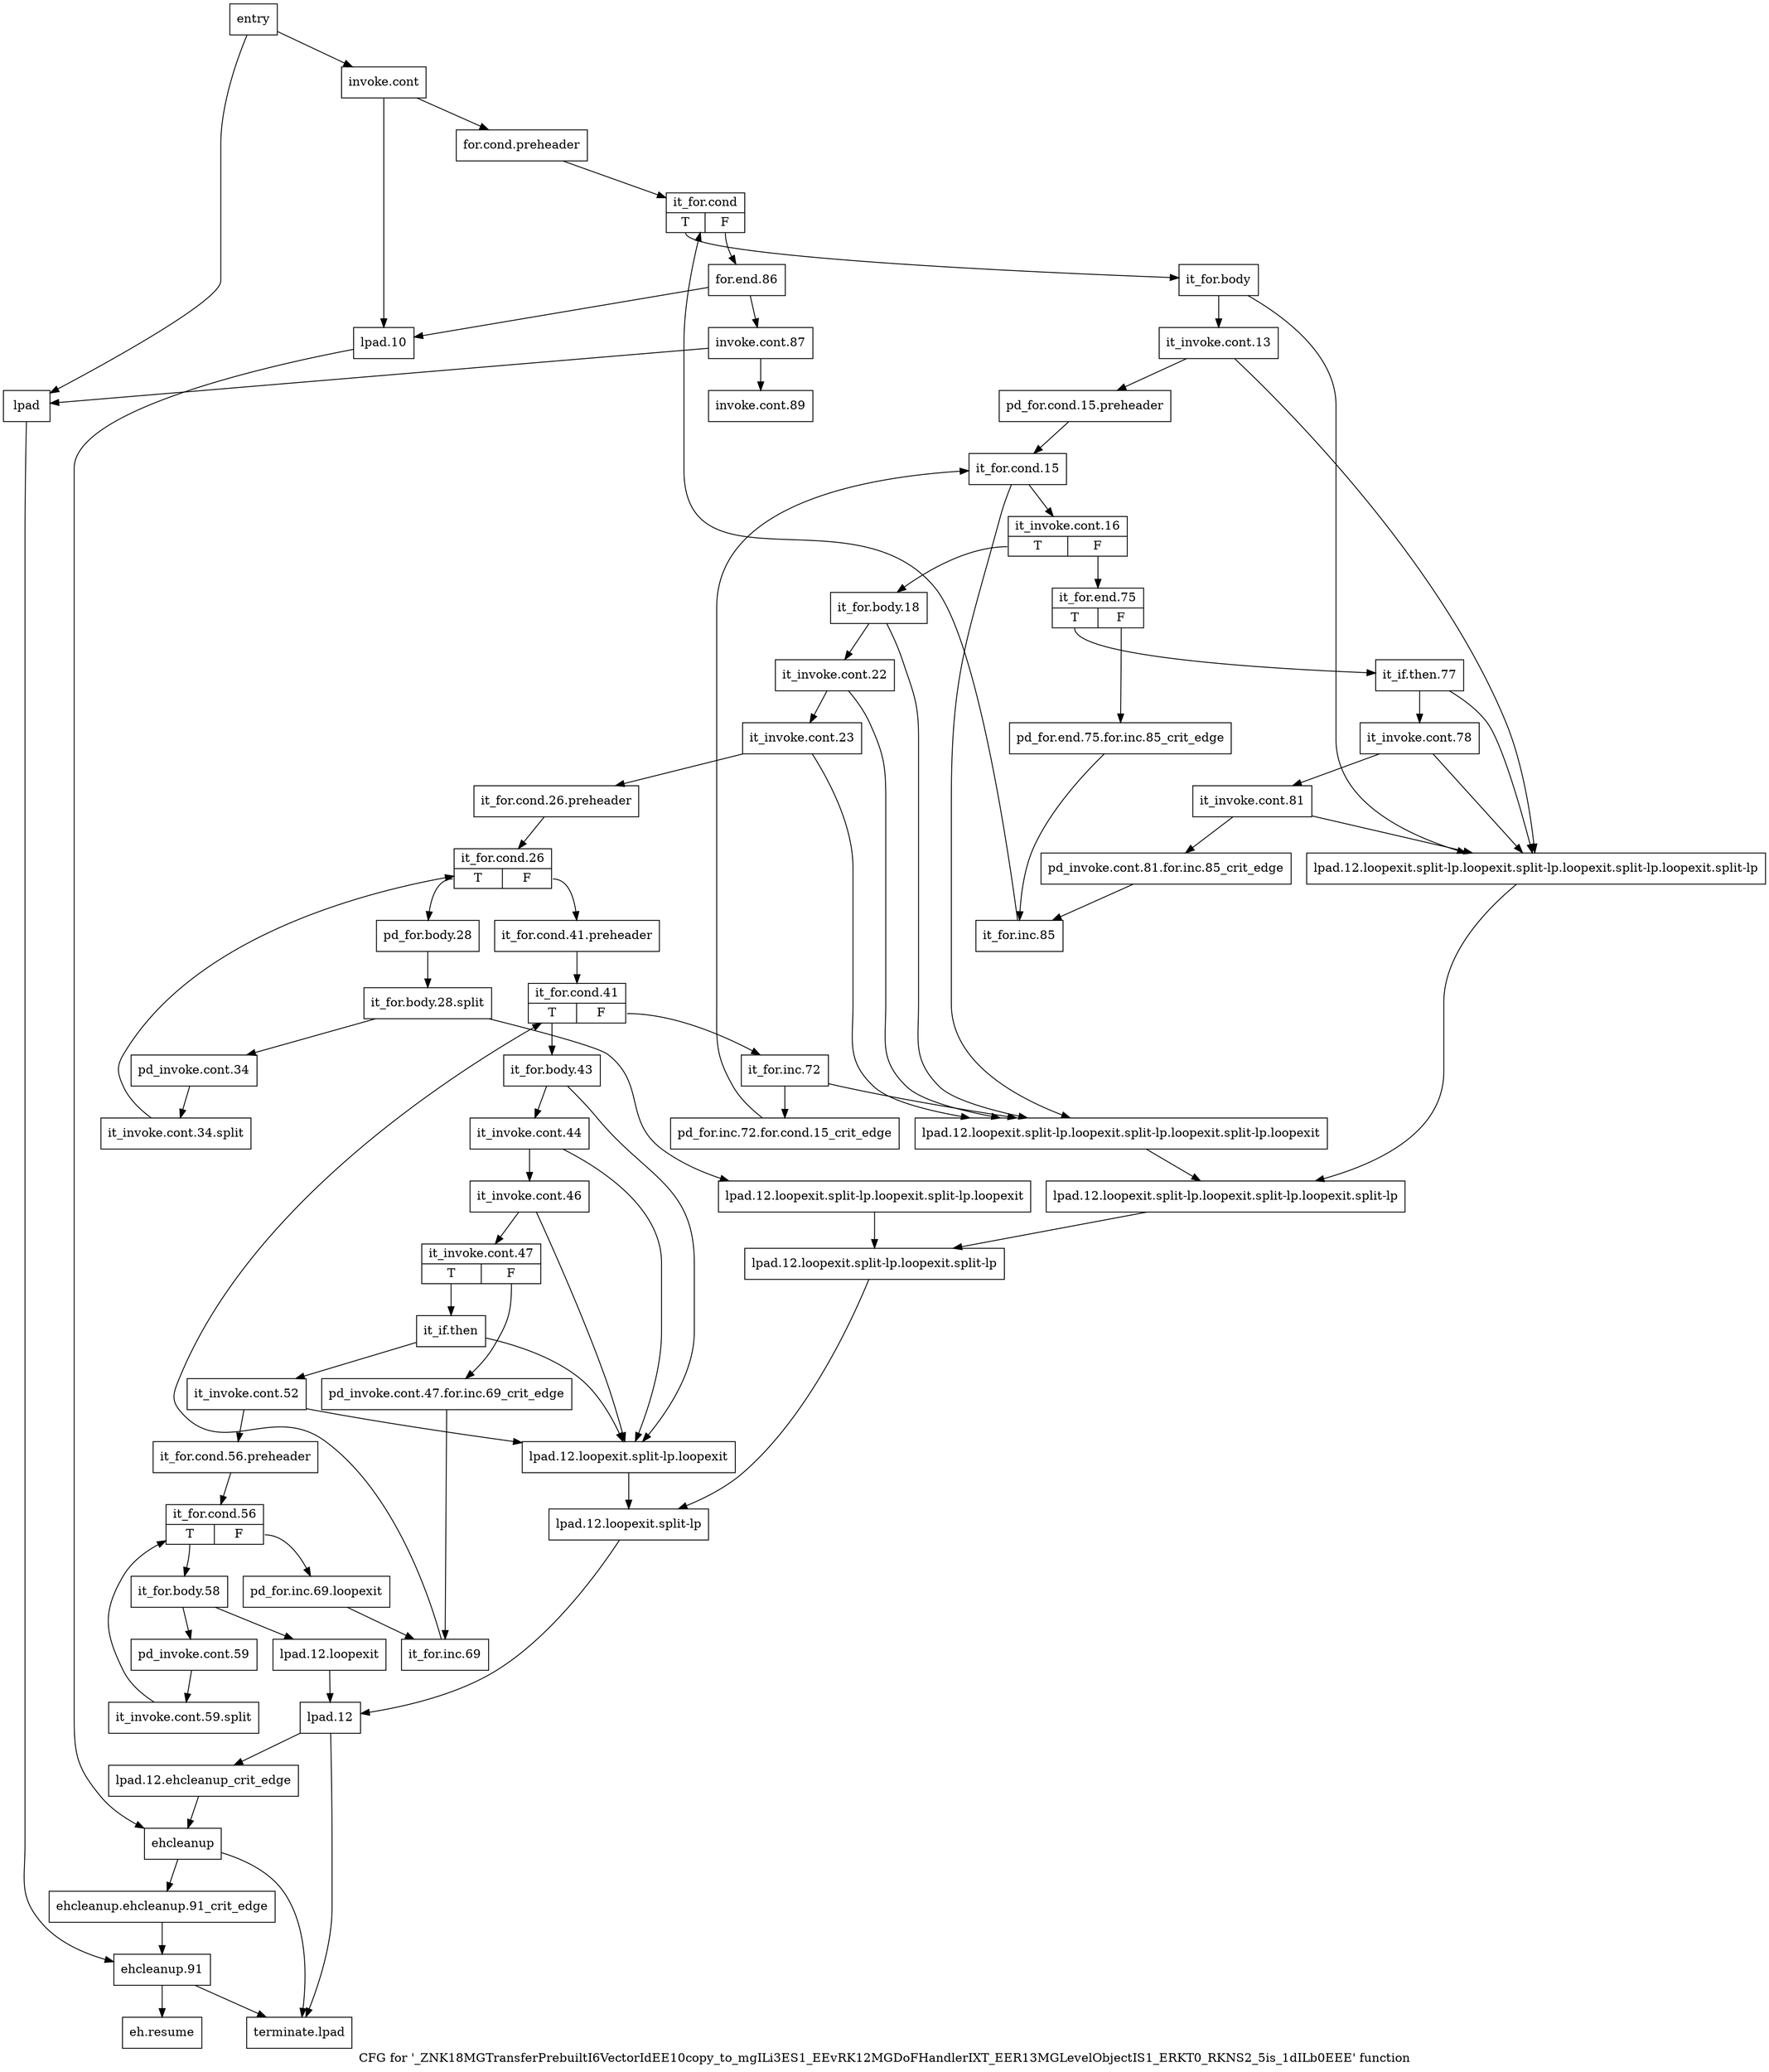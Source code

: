 digraph "CFG for '_ZNK18MGTransferPrebuiltI6VectorIdEE10copy_to_mgILi3ES1_EEvRK12MGDoFHandlerIXT_EER13MGLevelObjectIS1_ERKT0_RKNS2_5is_1dILb0EEE' function" {
	label="CFG for '_ZNK18MGTransferPrebuiltI6VectorIdEE10copy_to_mgILi3ES1_EEvRK12MGDoFHandlerIXT_EER13MGLevelObjectIS1_ERKT0_RKNS2_5is_1dILb0EEE' function";

	Node0x6716e90 [shape=record,label="{entry}"];
	Node0x6716e90 -> Node0x6716ee0;
	Node0x6716e90 -> Node0x6719d40;
	Node0x6716ee0 [shape=record,label="{invoke.cont}"];
	Node0x6716ee0 -> Node0x6716f30;
	Node0x6716ee0 -> Node0x6719d90;
	Node0x6716f30 [shape=record,label="{for.cond.preheader}"];
	Node0x6716f30 -> Node0x6716f80;
	Node0x6716f80 [shape=record,label="{it_for.cond|{<s0>T|<s1>F}}"];
	Node0x6716f80:s0 -> Node0x6716fd0;
	Node0x6716f80:s1 -> Node0x671a830;
	Node0x6716fd0 [shape=record,label="{it_for.body}"];
	Node0x6716fd0 -> Node0x6717020;
	Node0x6716fd0 -> Node0x6719f20;
	Node0x6717020 [shape=record,label="{it_invoke.cont.13}"];
	Node0x6717020 -> Node0x670a770;
	Node0x6717020 -> Node0x6719f20;
	Node0x670a770 [shape=record,label="{pd_for.cond.15.preheader}"];
	Node0x670a770 -> Node0x670a7c0;
	Node0x670a7c0 [shape=record,label="{it_for.cond.15}"];
	Node0x670a7c0 -> Node0x670a810;
	Node0x670a7c0 -> Node0x6719ed0;
	Node0x670a810 [shape=record,label="{it_invoke.cont.16|{<s0>T|<s1>F}}"];
	Node0x670a810:s0 -> Node0x6719ac0;
	Node0x670a810:s1 -> Node0x671a600;
	Node0x6719ac0 [shape=record,label="{it_for.body.18}"];
	Node0x6719ac0 -> Node0x6719b10;
	Node0x6719ac0 -> Node0x6719ed0;
	Node0x6719b10 [shape=record,label="{it_invoke.cont.22}"];
	Node0x6719b10 -> Node0x6719b60;
	Node0x6719b10 -> Node0x6719ed0;
	Node0x6719b60 [shape=record,label="{it_invoke.cont.23}"];
	Node0x6719b60 -> Node0x6719bb0;
	Node0x6719b60 -> Node0x6719ed0;
	Node0x6719bb0 [shape=record,label="{it_for.cond.26.preheader}"];
	Node0x6719bb0 -> Node0x6719c00;
	Node0x6719c00 [shape=record,label="{it_for.cond.26|{<s0>T|<s1>F}}"];
	Node0x6719c00:s0 -> Node0x6719ca0;
	Node0x6719c00:s1 -> Node0x6719c50;
	Node0x6719c50 [shape=record,label="{it_for.cond.41.preheader}"];
	Node0x6719c50 -> Node0x671a100;
	Node0x6719ca0 [shape=record,label="{pd_for.body.28}"];
	Node0x6719ca0 -> Node0xad77e80;
	Node0xad77e80 [shape=record,label="{it_for.body.28.split}"];
	Node0xad77e80 -> Node0x6719cf0;
	Node0xad77e80 -> Node0x6719e80;
	Node0x6719cf0 [shape=record,label="{pd_invoke.cont.34}"];
	Node0x6719cf0 -> Node0xad77c00;
	Node0xad77c00 [shape=record,label="{it_invoke.cont.34.split}"];
	Node0xad77c00 -> Node0x6719c00;
	Node0x6719d40 [shape=record,label="{lpad}"];
	Node0x6719d40 -> Node0x671a9c0;
	Node0x6719d90 [shape=record,label="{lpad.10}"];
	Node0x6719d90 -> Node0x671a920;
	Node0x6719de0 [shape=record,label="{lpad.12.loopexit}"];
	Node0x6719de0 -> Node0x671a060;
	Node0x6719e30 [shape=record,label="{lpad.12.loopexit.split-lp.loopexit}"];
	Node0x6719e30 -> Node0x671a010;
	Node0x6719e80 [shape=record,label="{lpad.12.loopexit.split-lp.loopexit.split-lp.loopexit}"];
	Node0x6719e80 -> Node0x6719fc0;
	Node0x6719ed0 [shape=record,label="{lpad.12.loopexit.split-lp.loopexit.split-lp.loopexit.split-lp.loopexit}"];
	Node0x6719ed0 -> Node0x6719f70;
	Node0x6719f20 [shape=record,label="{lpad.12.loopexit.split-lp.loopexit.split-lp.loopexit.split-lp.loopexit.split-lp}"];
	Node0x6719f20 -> Node0x6719f70;
	Node0x6719f70 [shape=record,label="{lpad.12.loopexit.split-lp.loopexit.split-lp.loopexit.split-lp}"];
	Node0x6719f70 -> Node0x6719fc0;
	Node0x6719fc0 [shape=record,label="{lpad.12.loopexit.split-lp.loopexit.split-lp}"];
	Node0x6719fc0 -> Node0x671a010;
	Node0x671a010 [shape=record,label="{lpad.12.loopexit.split-lp}"];
	Node0x671a010 -> Node0x671a060;
	Node0x671a060 [shape=record,label="{lpad.12}"];
	Node0x671a060 -> Node0x671a0b0;
	Node0x671a060 -> Node0x671aa60;
	Node0x671a0b0 [shape=record,label="{lpad.12.ehcleanup_crit_edge}"];
	Node0x671a0b0 -> Node0x671a920;
	Node0x671a100 [shape=record,label="{it_for.cond.41|{<s0>T|<s1>F}}"];
	Node0x671a100:s0 -> Node0x671a150;
	Node0x671a100:s1 -> Node0x671a560;
	Node0x671a150 [shape=record,label="{it_for.body.43}"];
	Node0x671a150 -> Node0x671a1a0;
	Node0x671a150 -> Node0x6719e30;
	Node0x671a1a0 [shape=record,label="{it_invoke.cont.44}"];
	Node0x671a1a0 -> Node0x671a1f0;
	Node0x671a1a0 -> Node0x6719e30;
	Node0x671a1f0 [shape=record,label="{it_invoke.cont.46}"];
	Node0x671a1f0 -> Node0x671a240;
	Node0x671a1f0 -> Node0x6719e30;
	Node0x671a240 [shape=record,label="{it_invoke.cont.47|{<s0>T|<s1>F}}"];
	Node0x671a240:s0 -> Node0x671a2e0;
	Node0x671a240:s1 -> Node0x671a290;
	Node0x671a290 [shape=record,label="{pd_invoke.cont.47.for.inc.69_crit_edge}"];
	Node0x671a290 -> Node0x671a510;
	Node0x671a2e0 [shape=record,label="{it_if.then}"];
	Node0x671a2e0 -> Node0x671a330;
	Node0x671a2e0 -> Node0x6719e30;
	Node0x671a330 [shape=record,label="{it_invoke.cont.52}"];
	Node0x671a330 -> Node0x671a380;
	Node0x671a330 -> Node0x6719e30;
	Node0x671a380 [shape=record,label="{it_for.cond.56.preheader}"];
	Node0x671a380 -> Node0x671a3d0;
	Node0x671a3d0 [shape=record,label="{it_for.cond.56|{<s0>T|<s1>F}}"];
	Node0x671a3d0:s0 -> Node0x671a420;
	Node0x671a3d0:s1 -> Node0x671a4c0;
	Node0x671a420 [shape=record,label="{it_for.body.58}"];
	Node0x671a420 -> Node0x671a470;
	Node0x671a420 -> Node0x6719de0;
	Node0x671a470 [shape=record,label="{pd_invoke.cont.59}"];
	Node0x671a470 -> Node0xad77b60;
	Node0xad77b60 [shape=record,label="{it_invoke.cont.59.split}"];
	Node0xad77b60 -> Node0x671a3d0;
	Node0x671a4c0 [shape=record,label="{pd_for.inc.69.loopexit}"];
	Node0x671a4c0 -> Node0x671a510;
	Node0x671a510 [shape=record,label="{it_for.inc.69}"];
	Node0x671a510 -> Node0x671a100;
	Node0x671a560 [shape=record,label="{it_for.inc.72}"];
	Node0x671a560 -> Node0x671a5b0;
	Node0x671a560 -> Node0x6719ed0;
	Node0x671a5b0 [shape=record,label="{pd_for.inc.72.for.cond.15_crit_edge}"];
	Node0x671a5b0 -> Node0x670a7c0;
	Node0x671a600 [shape=record,label="{it_for.end.75|{<s0>T|<s1>F}}"];
	Node0x671a600:s0 -> Node0x671a6a0;
	Node0x671a600:s1 -> Node0x671a650;
	Node0x671a650 [shape=record,label="{pd_for.end.75.for.inc.85_crit_edge}"];
	Node0x671a650 -> Node0x671a7e0;
	Node0x671a6a0 [shape=record,label="{it_if.then.77}"];
	Node0x671a6a0 -> Node0x671a6f0;
	Node0x671a6a0 -> Node0x6719f20;
	Node0x671a6f0 [shape=record,label="{it_invoke.cont.78}"];
	Node0x671a6f0 -> Node0x671a740;
	Node0x671a6f0 -> Node0x6719f20;
	Node0x671a740 [shape=record,label="{it_invoke.cont.81}"];
	Node0x671a740 -> Node0x671a790;
	Node0x671a740 -> Node0x6719f20;
	Node0x671a790 [shape=record,label="{pd_invoke.cont.81.for.inc.85_crit_edge}"];
	Node0x671a790 -> Node0x671a7e0;
	Node0x671a7e0 [shape=record,label="{it_for.inc.85}"];
	Node0x671a7e0 -> Node0x6716f80;
	Node0x671a830 [shape=record,label="{for.end.86}"];
	Node0x671a830 -> Node0x671a880;
	Node0x671a830 -> Node0x6719d90;
	Node0x671a880 [shape=record,label="{invoke.cont.87}"];
	Node0x671a880 -> Node0x671a8d0;
	Node0x671a880 -> Node0x6719d40;
	Node0x671a8d0 [shape=record,label="{invoke.cont.89}"];
	Node0x671a920 [shape=record,label="{ehcleanup}"];
	Node0x671a920 -> Node0x671a970;
	Node0x671a920 -> Node0x671aa60;
	Node0x671a970 [shape=record,label="{ehcleanup.ehcleanup.91_crit_edge}"];
	Node0x671a970 -> Node0x671a9c0;
	Node0x671a9c0 [shape=record,label="{ehcleanup.91}"];
	Node0x671a9c0 -> Node0x671aa10;
	Node0x671a9c0 -> Node0x671aa60;
	Node0x671aa10 [shape=record,label="{eh.resume}"];
	Node0x671aa60 [shape=record,label="{terminate.lpad}"];
}
